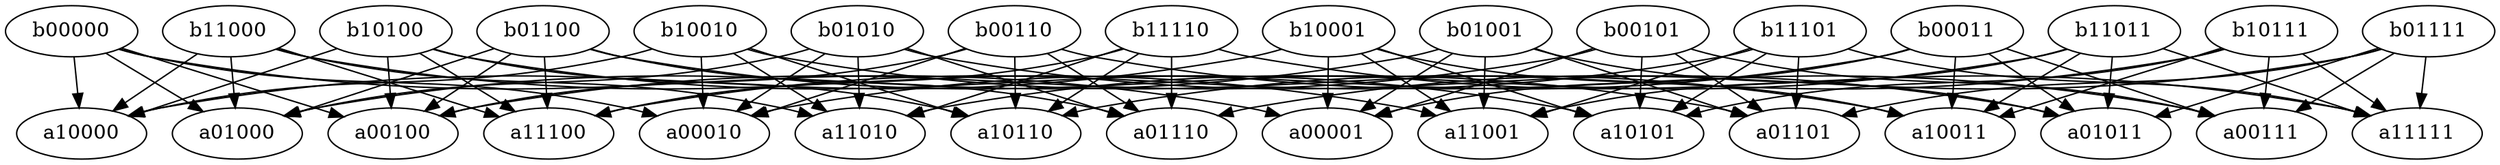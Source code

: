 digraph hc_32 /* seed: 0 0 0 */ {
b00000 -> a10000;
b00000 -> a01000;
b00000 -> a00100;
b00000 -> a00010;
b00000 -> a00001;
b11000 -> a10000;
b11000 -> a01000;
b11000 -> a11100;
b11000 -> a11010;
b11000 -> a11001;
b10100 -> a10000;
b10100 -> a00100;
b10100 -> a11100;
b10100 -> a10110;
b10100 -> a10101;
b01100 -> a01000;
b01100 -> a00100;
b01100 -> a11100;
b01100 -> a01110;
b01100 -> a01101;
b10010 -> a10000;
b10010 -> a00010;
b10010 -> a11010;
b10010 -> a10110;
b10010 -> a10011;
b01010 -> a01000;
b01010 -> a00010;
b01010 -> a11010;
b01010 -> a01110;
b01010 -> a01011;
b00110 -> a00100;
b00110 -> a00010;
b00110 -> a10110;
b00110 -> a01110;
b00110 -> a00111;
b11110 -> a11100;
b11110 -> a11010;
b11110 -> a10110;
b11110 -> a01110;
b11110 -> a11111;
b10001 -> a10000;
b10001 -> a00001;
b10001 -> a11001;
b10001 -> a10101;
b10001 -> a10011;
b01001 -> a01000;
b01001 -> a00001;
b01001 -> a11001;
b01001 -> a01101;
b01001 -> a01011;
b00101 -> a00100;
b00101 -> a00001;
b00101 -> a10101;
b00101 -> a01101;
b00101 -> a00111;
b11101 -> a11100;
b11101 -> a11001;
b11101 -> a10101;
b11101 -> a01101;
b11101 -> a11111;
b00011 -> a00010;
b00011 -> a00001;
b00011 -> a10011;
b00011 -> a01011;
b00011 -> a00111;
b11011 -> a11010;
b11011 -> a11001;
b11011 -> a10011;
b11011 -> a01011;
b11011 -> a11111;
b10111 -> a10110;
b10111 -> a10101;
b10111 -> a10011;
b10111 -> a00111;
b10111 -> a11111;
b01111 -> a01110;
b01111 -> a01101;
b01111 -> a01011;
b01111 -> a00111;
b01111 -> a11111;
}
